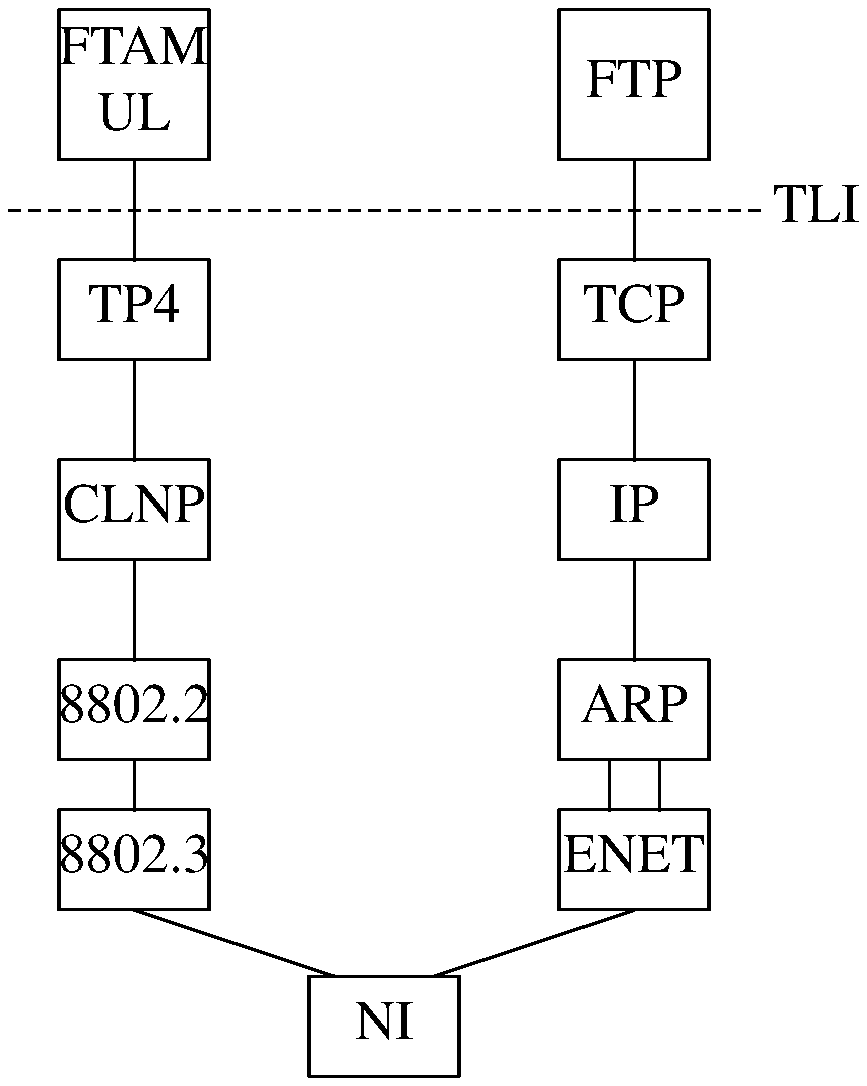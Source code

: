 .PS
.ps 20
## figure T-11
B1:	box "NI"
##
B2:	box "8802.3" with .s at (B1.n.x-(boxwid+linewid), B1.n.y+2*lineht/3)
	line from B2.s to (B1.n.x-boxwid/3, B1.n.y)
B3:	box "CLNP" with .s at (B2.n.x, B2.n.y+(boxht+3*lineht/2))
B4:	box "8802.2" with .n at (B3.s.x, B3.s.y-lineht)
B5:	box "TP4" with .s at (B3.n.x, B3.n.y+lineht)
	line from B4.n to B3.s
	line from B4.s to B2.n
	line from B3.n to B5.s
##
B6:	box "ENET" with .s at (B1.n.x+(boxwid+linewid), B1.n.y+2*lineht/3)
	line from B6.s to (B1.n.x+boxwid/3, B1.n.y)
B7:	box "IP" with .s at (B6.n.x, B6.n.y+(boxht+3*lineht/2))
B8:	box "ARP" with .n at (B6.s.x, B7.s.y-lineht)
B9:	box "TCP" with .s at (B7.n.x, B7.n.y+lineht)
	line from B8.n to B7.s
	line from (B8.s.x-boxwid/6, B8.s.y) to (B6.s.x-boxwid/6, B6.n.y)
	line from (B8.s.x+boxwid/6, B8.s.y) to (B6.s.x+boxwid/6, B6.n.y)
	line from B7.n to B9.s
##
	line from (B5.w.x-linewid/2, B5.n.y+lineht/2) \
	     to   (B9.e.x+linewid/2, B9.n.y+lineht/2) dashed
	move to (B9.e.x+linewid/2, B5.n.y+lineht/2); "\ TLI" ljust
##
B10:	box "FTAM" "" "UL" with .s at (B5.n.x, B5.n.y+lineht) height 3*boxht/2
	line from B5.n to B10.s
##
B11:	box "FTP" with .s at (B9.n.x, B9.n.y+lineht) height 3*boxht/2
	line from B9.n to B11.s
##
.PE
